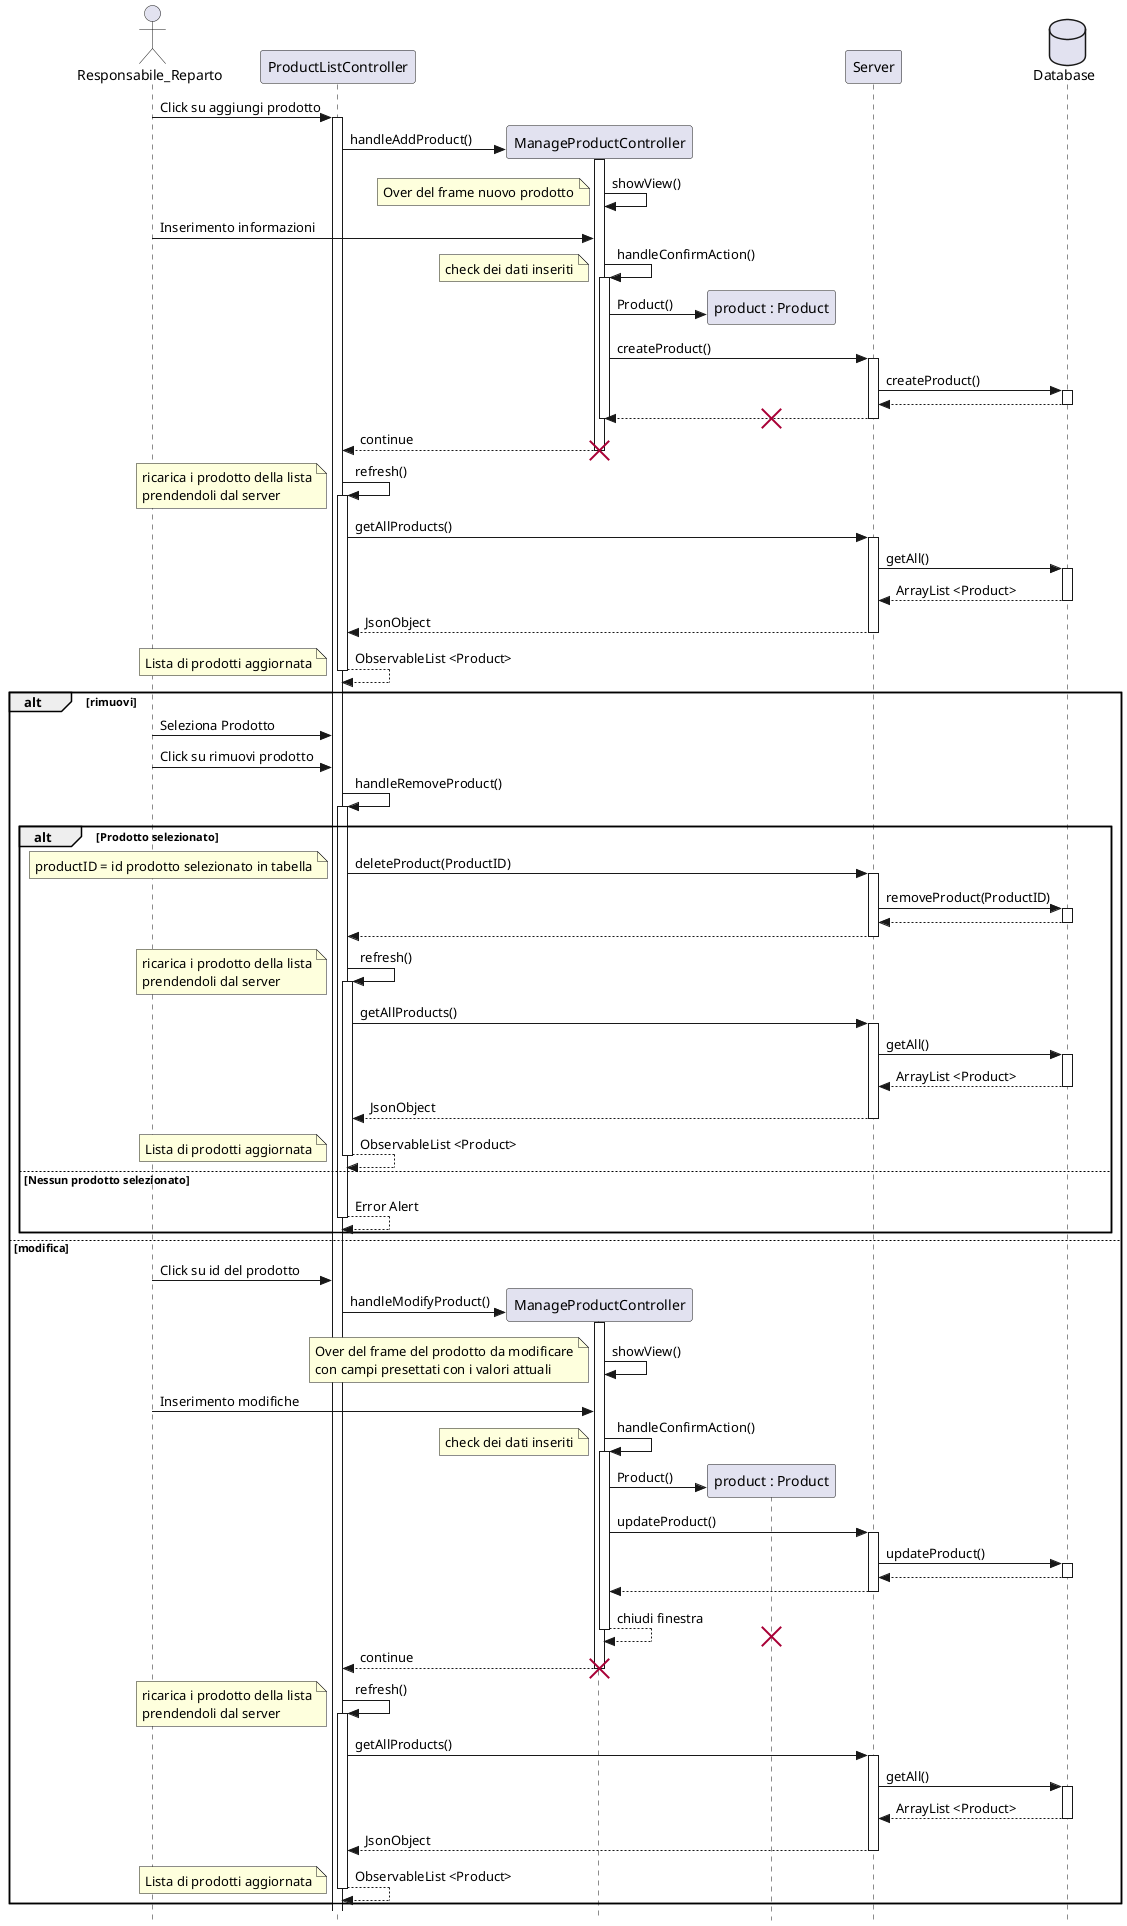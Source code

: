 @startuml
skinparam Style strictuml
actor Responsabile_Reparto
participant ProductListController
participant ManageProductController
participant "product : Product"
participant Server
database Database

Responsabile_Reparto -> ProductListController: Click su aggiungi prodotto
activate ProductListController
ProductListController -> ManageProductController **: handleAddProduct()
activate ManageProductController
ManageProductController -> ManageProductController: showView()
note left
Over del frame nuovo prodotto
endnote
Responsabile_Reparto -> ManageProductController: Inserimento informazioni
ManageProductController -> ManageProductController: handleConfirmAction()
note left
check dei dati inseriti
endnote
activate ManageProductController
ManageProductController-> "product : Product" ** : Product()
ManageProductController -> Server: createProduct()
activate Server
Server -> Database : createProduct()
activate Database
return
return
deactivate ManageProductController
destroy "product : Product"
return continue
destroy ManageProductController
ProductListController -> ProductListController : refresh()
activate ProductListController
note left
ricarica i prodotto della lista
prendendoli dal server
endnote
ProductListController -> Server: getAllProducts()
activate Server
Server->Database: getAll()
activate Database
return ArrayList <Product>
return JsonObject
return ObservableList <Product>
note left
Lista di prodotti aggiornata
end note

alt rimuovi
    Responsabile_Reparto -> ProductListController : Seleziona Prodotto
    Responsabile_Reparto -> ProductListController : Click su rimuovi prodotto
    ProductListController -> ProductListController : handleRemoveProduct()
    activate ProductListController
    alt Prodotto selezionato
        ProductListController -> Server : deleteProduct(ProductID)
        activate Server
        note left
        productID = id prodotto selezionato in tabella
        endnote
        Server -> Database : removeProduct(ProductID)
        activate Database
        return
        return
        ProductListController -> ProductListController : refresh()
        activate ProductListController
        note left
        ricarica i prodotto della lista
        prendendoli dal server
        endnote
        ProductListController -> Server: getAllProducts()
        activate Server
        Server->Database: getAll()
        activate Database
        return ArrayList <Product>
        return JsonObject
        return ObservableList <Product>
        note left
        Lista di prodotti aggiornata
        end note

    else Nessun prodotto selezionato 
        return Error Alert
    end
else modifica
    Responsabile_Reparto -> ProductListController : Click su id del prodotto
    ProductListController -> ManageProductController **: handleModifyProduct()
    activate ManageProductController
    ManageProductController -> ManageProductController: showView()
    note left
    Over del frame del prodotto da modificare
    con campi presettati con i valori attuali
    endnote
    Responsabile_Reparto -> ManageProductController: Inserimento modifiche
    ManageProductController -> ManageProductController: handleConfirmAction()
    note left
    check dei dati inseriti
    endnote
    activate ManageProductController
    ManageProductController-> "product : Product" ** : Product()
    ManageProductController -> Server: updateProduct()
    activate Server
    Server -> Database : updateProduct()
    activate Database
    return
    return
    return chiudi finestra
    destroy "product : Product"
    return continue
    destroy ManageProductController
    ProductListController -> ProductListController : refresh()
    activate ProductListController
    note left
    ricarica i prodotto della lista
    prendendoli dal server
    endnote
    ProductListController -> Server: getAllProducts()
    activate Server
    Server->Database: getAll()
    activate Database
    return ArrayList <Product>
    return JsonObject
    return ObservableList <Product>
    note left
    Lista di prodotti aggiornata
    end note

end

@enduml